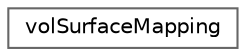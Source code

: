 digraph "Graphical Class Hierarchy"
{
 // LATEX_PDF_SIZE
  bgcolor="transparent";
  edge [fontname=Helvetica,fontsize=10,labelfontname=Helvetica,labelfontsize=10];
  node [fontname=Helvetica,fontsize=10,shape=box,height=0.2,width=0.4];
  rankdir="LR";
  Node0 [id="Node000000",label="volSurfaceMapping",height=0.2,width=0.4,color="grey40", fillcolor="white", style="filled",URL="$classFoam_1_1volSurfaceMapping.html",tooltip="Volume to surface and surface to volume mapping."];
}
